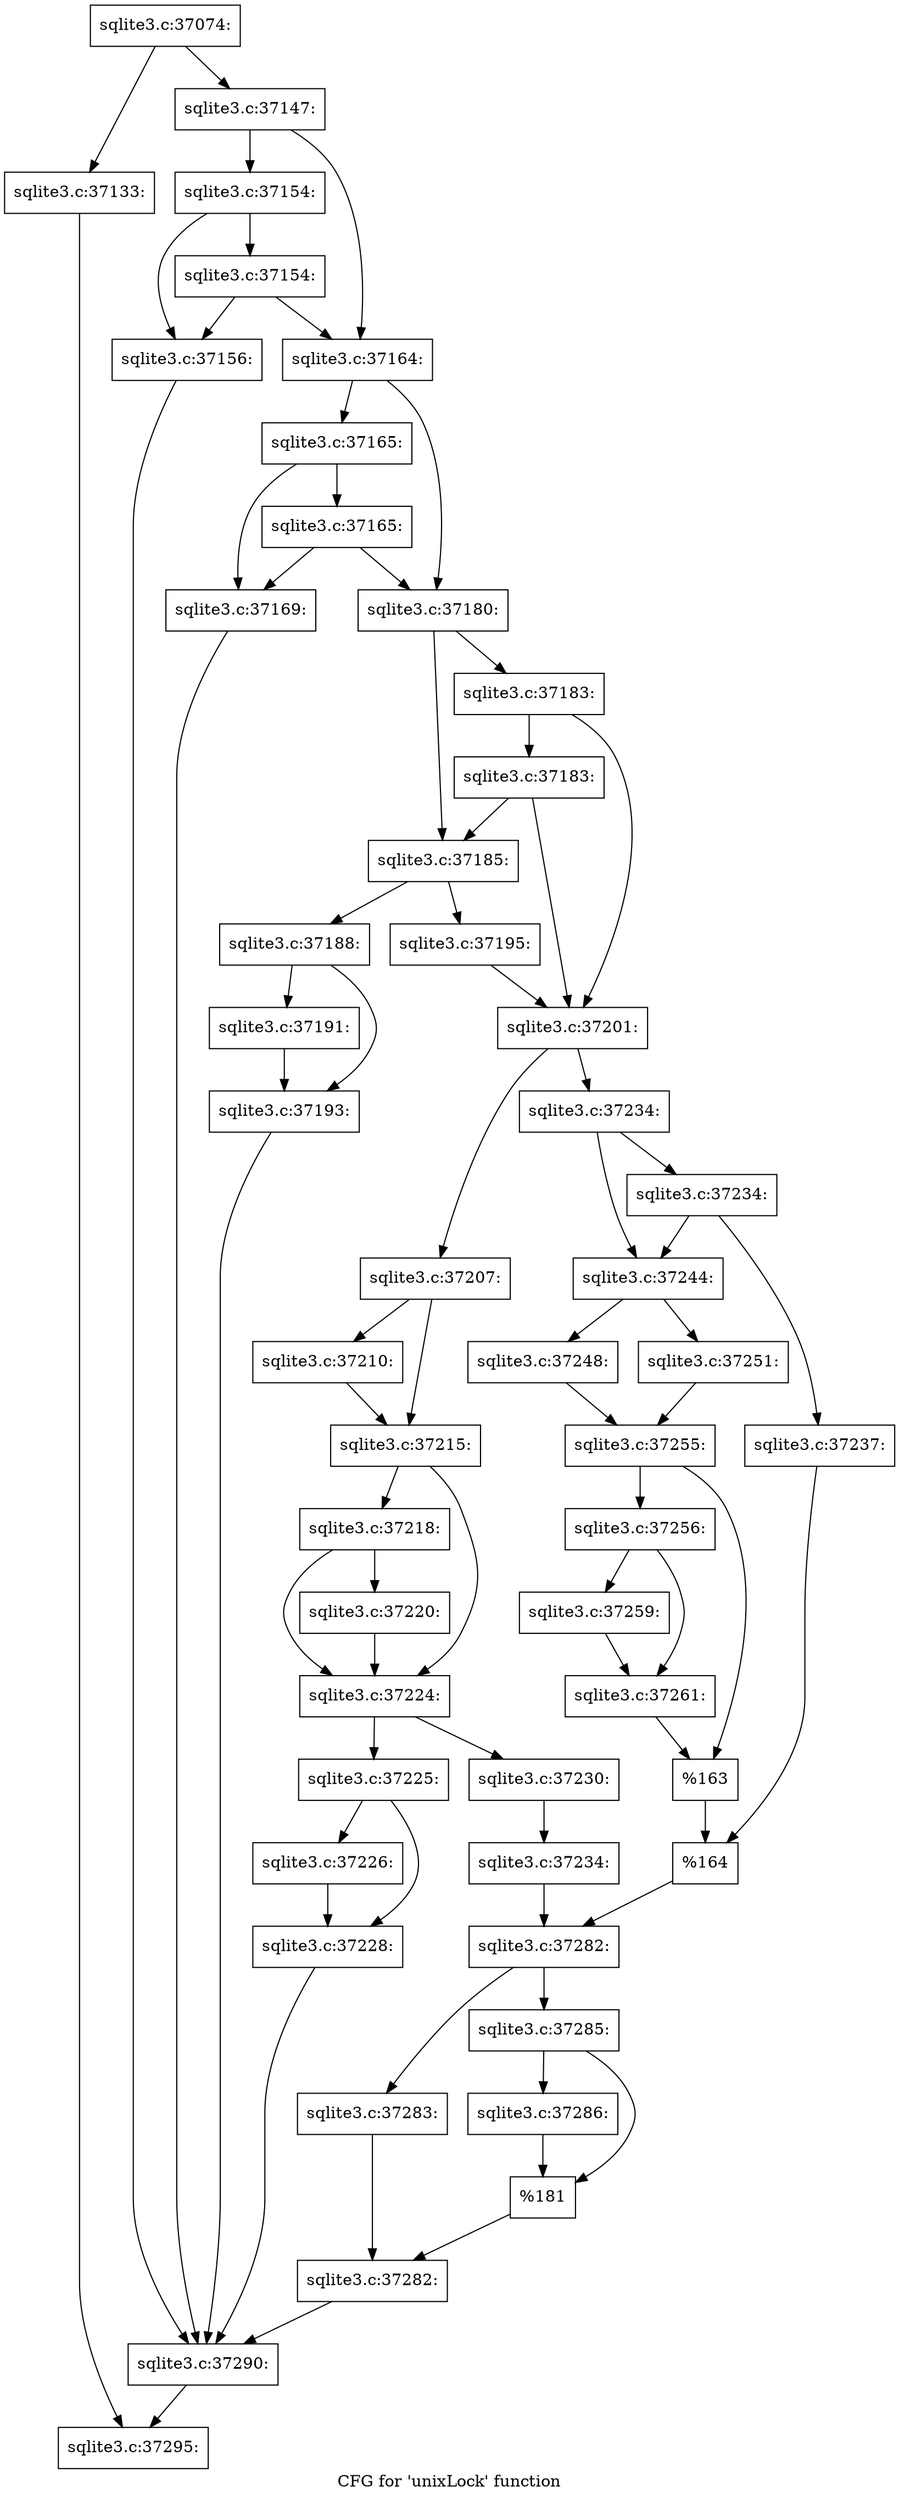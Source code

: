 digraph "CFG for 'unixLock' function" {
	label="CFG for 'unixLock' function";

	Node0x55c0f70a9280 [shape=record,label="{sqlite3.c:37074:}"];
	Node0x55c0f70a9280 -> Node0x55c0f70ad910;
	Node0x55c0f70a9280 -> Node0x55c0f70ad960;
	Node0x55c0f70ad910 [shape=record,label="{sqlite3.c:37133:}"];
	Node0x55c0f70ad910 -> Node0x55c0f70a9400;
	Node0x55c0f70ad960 [shape=record,label="{sqlite3.c:37147:}"];
	Node0x55c0f70ad960 -> Node0x55c0f70ae770;
	Node0x55c0f70ad960 -> Node0x55c0f70ae720;
	Node0x55c0f70ae770 [shape=record,label="{sqlite3.c:37154:}"];
	Node0x55c0f70ae770 -> Node0x55c0f70ae6d0;
	Node0x55c0f70ae770 -> Node0x55c0f70aeeb0;
	Node0x55c0f70aeeb0 [shape=record,label="{sqlite3.c:37154:}"];
	Node0x55c0f70aeeb0 -> Node0x55c0f70ae6d0;
	Node0x55c0f70aeeb0 -> Node0x55c0f70ae720;
	Node0x55c0f70ae6d0 [shape=record,label="{sqlite3.c:37156:}"];
	Node0x55c0f70ae6d0 -> Node0x55c0f70aff50;
	Node0x55c0f70ae720 [shape=record,label="{sqlite3.c:37164:}"];
	Node0x55c0f70ae720 -> Node0x55c0f70b01a0;
	Node0x55c0f70ae720 -> Node0x55c0f70b0150;
	Node0x55c0f70b01a0 [shape=record,label="{sqlite3.c:37165:}"];
	Node0x55c0f70b01a0 -> Node0x55c0f70b0100;
	Node0x55c0f70b01a0 -> Node0x55c0f70b04d0;
	Node0x55c0f70b04d0 [shape=record,label="{sqlite3.c:37165:}"];
	Node0x55c0f70b04d0 -> Node0x55c0f70b0100;
	Node0x55c0f70b04d0 -> Node0x55c0f70b0150;
	Node0x55c0f70b0100 [shape=record,label="{sqlite3.c:37169:}"];
	Node0x55c0f70b0100 -> Node0x55c0f70aff50;
	Node0x55c0f70b0150 [shape=record,label="{sqlite3.c:37180:}"];
	Node0x55c0f70b0150 -> Node0x55c0f70b1d40;
	Node0x55c0f70b0150 -> Node0x55c0f70b1de0;
	Node0x55c0f70b1de0 [shape=record,label="{sqlite3.c:37183:}"];
	Node0x55c0f70b1de0 -> Node0x55c0f70b2110;
	Node0x55c0f70b1de0 -> Node0x55c0f70b1d90;
	Node0x55c0f70b2110 [shape=record,label="{sqlite3.c:37183:}"];
	Node0x55c0f70b2110 -> Node0x55c0f70b1d40;
	Node0x55c0f70b2110 -> Node0x55c0f70b1d90;
	Node0x55c0f70b1d40 [shape=record,label="{sqlite3.c:37185:}"];
	Node0x55c0f70b1d40 -> Node0x55c0f70b3100;
	Node0x55c0f70b1d40 -> Node0x55c0f70b3150;
	Node0x55c0f70b3100 [shape=record,label="{sqlite3.c:37188:}"];
	Node0x55c0f70b3100 -> Node0x55c0f5702930;
	Node0x55c0f70b3100 -> Node0x55c0f570bad0;
	Node0x55c0f5702930 [shape=record,label="{sqlite3.c:37191:}"];
	Node0x55c0f5702930 -> Node0x55c0f570bad0;
	Node0x55c0f570bad0 [shape=record,label="{sqlite3.c:37193:}"];
	Node0x55c0f570bad0 -> Node0x55c0f70aff50;
	Node0x55c0f70b3150 [shape=record,label="{sqlite3.c:37195:}"];
	Node0x55c0f70b3150 -> Node0x55c0f70b1d90;
	Node0x55c0f70b1d90 [shape=record,label="{sqlite3.c:37201:}"];
	Node0x55c0f70b1d90 -> Node0x55c0f70b38f0;
	Node0x55c0f70b1d90 -> Node0x55c0f70b49b0;
	Node0x55c0f70b38f0 [shape=record,label="{sqlite3.c:37207:}"];
	Node0x55c0f70b38f0 -> Node0x55c0f70b5280;
	Node0x55c0f70b38f0 -> Node0x55c0f70b52d0;
	Node0x55c0f70b5280 [shape=record,label="{sqlite3.c:37210:}"];
	Node0x55c0f70b5280 -> Node0x55c0f70b52d0;
	Node0x55c0f70b52d0 [shape=record,label="{sqlite3.c:37215:}"];
	Node0x55c0f70b52d0 -> Node0x55c0f70b63e0;
	Node0x55c0f70b52d0 -> Node0x55c0f70b6390;
	Node0x55c0f70b63e0 [shape=record,label="{sqlite3.c:37218:}"];
	Node0x55c0f70b63e0 -> Node0x55c0f70b6340;
	Node0x55c0f70b63e0 -> Node0x55c0f70b6390;
	Node0x55c0f70b6340 [shape=record,label="{sqlite3.c:37220:}"];
	Node0x55c0f70b6340 -> Node0x55c0f70b6390;
	Node0x55c0f70b6390 [shape=record,label="{sqlite3.c:37224:}"];
	Node0x55c0f70b6390 -> Node0x55c0f70b6f40;
	Node0x55c0f70b6390 -> Node0x55c0f70b6fe0;
	Node0x55c0f70b6f40 [shape=record,label="{sqlite3.c:37225:}"];
	Node0x55c0f70b6f40 -> Node0x55c0f70b7320;
	Node0x55c0f70b6f40 -> Node0x55c0f70b7370;
	Node0x55c0f70b7320 [shape=record,label="{sqlite3.c:37226:}"];
	Node0x55c0f70b7320 -> Node0x55c0f70b7370;
	Node0x55c0f70b7370 [shape=record,label="{sqlite3.c:37228:}"];
	Node0x55c0f70b7370 -> Node0x55c0f70aff50;
	Node0x55c0f70b6fe0 [shape=record,label="{sqlite3.c:37230:}"];
	Node0x55c0f70b6fe0 -> Node0x55c0f70b6f90;
	Node0x55c0f70b6f90 [shape=record,label="{sqlite3.c:37234:}"];
	Node0x55c0f70b6f90 -> Node0x55c0f70b4960;
	Node0x55c0f70b49b0 [shape=record,label="{sqlite3.c:37234:}"];
	Node0x55c0f70b49b0 -> Node0x55c0f70b8690;
	Node0x55c0f70b49b0 -> Node0x55c0f70b8640;
	Node0x55c0f70b8690 [shape=record,label="{sqlite3.c:37234:}"];
	Node0x55c0f70b8690 -> Node0x55c0f70b85a0;
	Node0x55c0f70b8690 -> Node0x55c0f70b8640;
	Node0x55c0f70b85a0 [shape=record,label="{sqlite3.c:37237:}"];
	Node0x55c0f70b85a0 -> Node0x55c0f70b85f0;
	Node0x55c0f70b8640 [shape=record,label="{sqlite3.c:37244:}"];
	Node0x55c0f70b8640 -> Node0x55c0f70b92d0;
	Node0x55c0f70b8640 -> Node0x55c0f70b9370;
	Node0x55c0f70b92d0 [shape=record,label="{sqlite3.c:37248:}"];
	Node0x55c0f70b92d0 -> Node0x55c0f70b9320;
	Node0x55c0f70b9370 [shape=record,label="{sqlite3.c:37251:}"];
	Node0x55c0f70b9370 -> Node0x55c0f70b9320;
	Node0x55c0f70b9320 [shape=record,label="{sqlite3.c:37255:}"];
	Node0x55c0f70b9320 -> Node0x55c0f70ba470;
	Node0x55c0f70b9320 -> Node0x55c0f70ba4c0;
	Node0x55c0f70ba470 [shape=record,label="{sqlite3.c:37256:}"];
	Node0x55c0f70ba470 -> Node0x55c0f70bae10;
	Node0x55c0f70ba470 -> Node0x55c0f70bae60;
	Node0x55c0f70bae10 [shape=record,label="{sqlite3.c:37259:}"];
	Node0x55c0f70bae10 -> Node0x55c0f70bae60;
	Node0x55c0f70bae60 [shape=record,label="{sqlite3.c:37261:}"];
	Node0x55c0f70bae60 -> Node0x55c0f70ba4c0;
	Node0x55c0f70ba4c0 [shape=record,label="{%163}"];
	Node0x55c0f70ba4c0 -> Node0x55c0f70b85f0;
	Node0x55c0f70b85f0 [shape=record,label="{%164}"];
	Node0x55c0f70b85f0 -> Node0x55c0f70b4960;
	Node0x55c0f70b4960 [shape=record,label="{sqlite3.c:37282:}"];
	Node0x55c0f70b4960 -> Node0x55c0f70bb800;
	Node0x55c0f70b4960 -> Node0x55c0f70bb8a0;
	Node0x55c0f70bb800 [shape=record,label="{sqlite3.c:37283:}"];
	Node0x55c0f70bb800 -> Node0x55c0f70bb850;
	Node0x55c0f70bb8a0 [shape=record,label="{sqlite3.c:37285:}"];
	Node0x55c0f70bb8a0 -> Node0x55c0f70bc3d0;
	Node0x55c0f70bb8a0 -> Node0x55c0f70bc420;
	Node0x55c0f70bc3d0 [shape=record,label="{sqlite3.c:37286:}"];
	Node0x55c0f70bc3d0 -> Node0x55c0f70bc420;
	Node0x55c0f70bc420 [shape=record,label="{%181}"];
	Node0x55c0f70bc420 -> Node0x55c0f70bb850;
	Node0x55c0f70bb850 [shape=record,label="{sqlite3.c:37282:}"];
	Node0x55c0f70bb850 -> Node0x55c0f70aff50;
	Node0x55c0f70aff50 [shape=record,label="{sqlite3.c:37290:}"];
	Node0x55c0f70aff50 -> Node0x55c0f70a9400;
	Node0x55c0f70a9400 [shape=record,label="{sqlite3.c:37295:}"];
}
